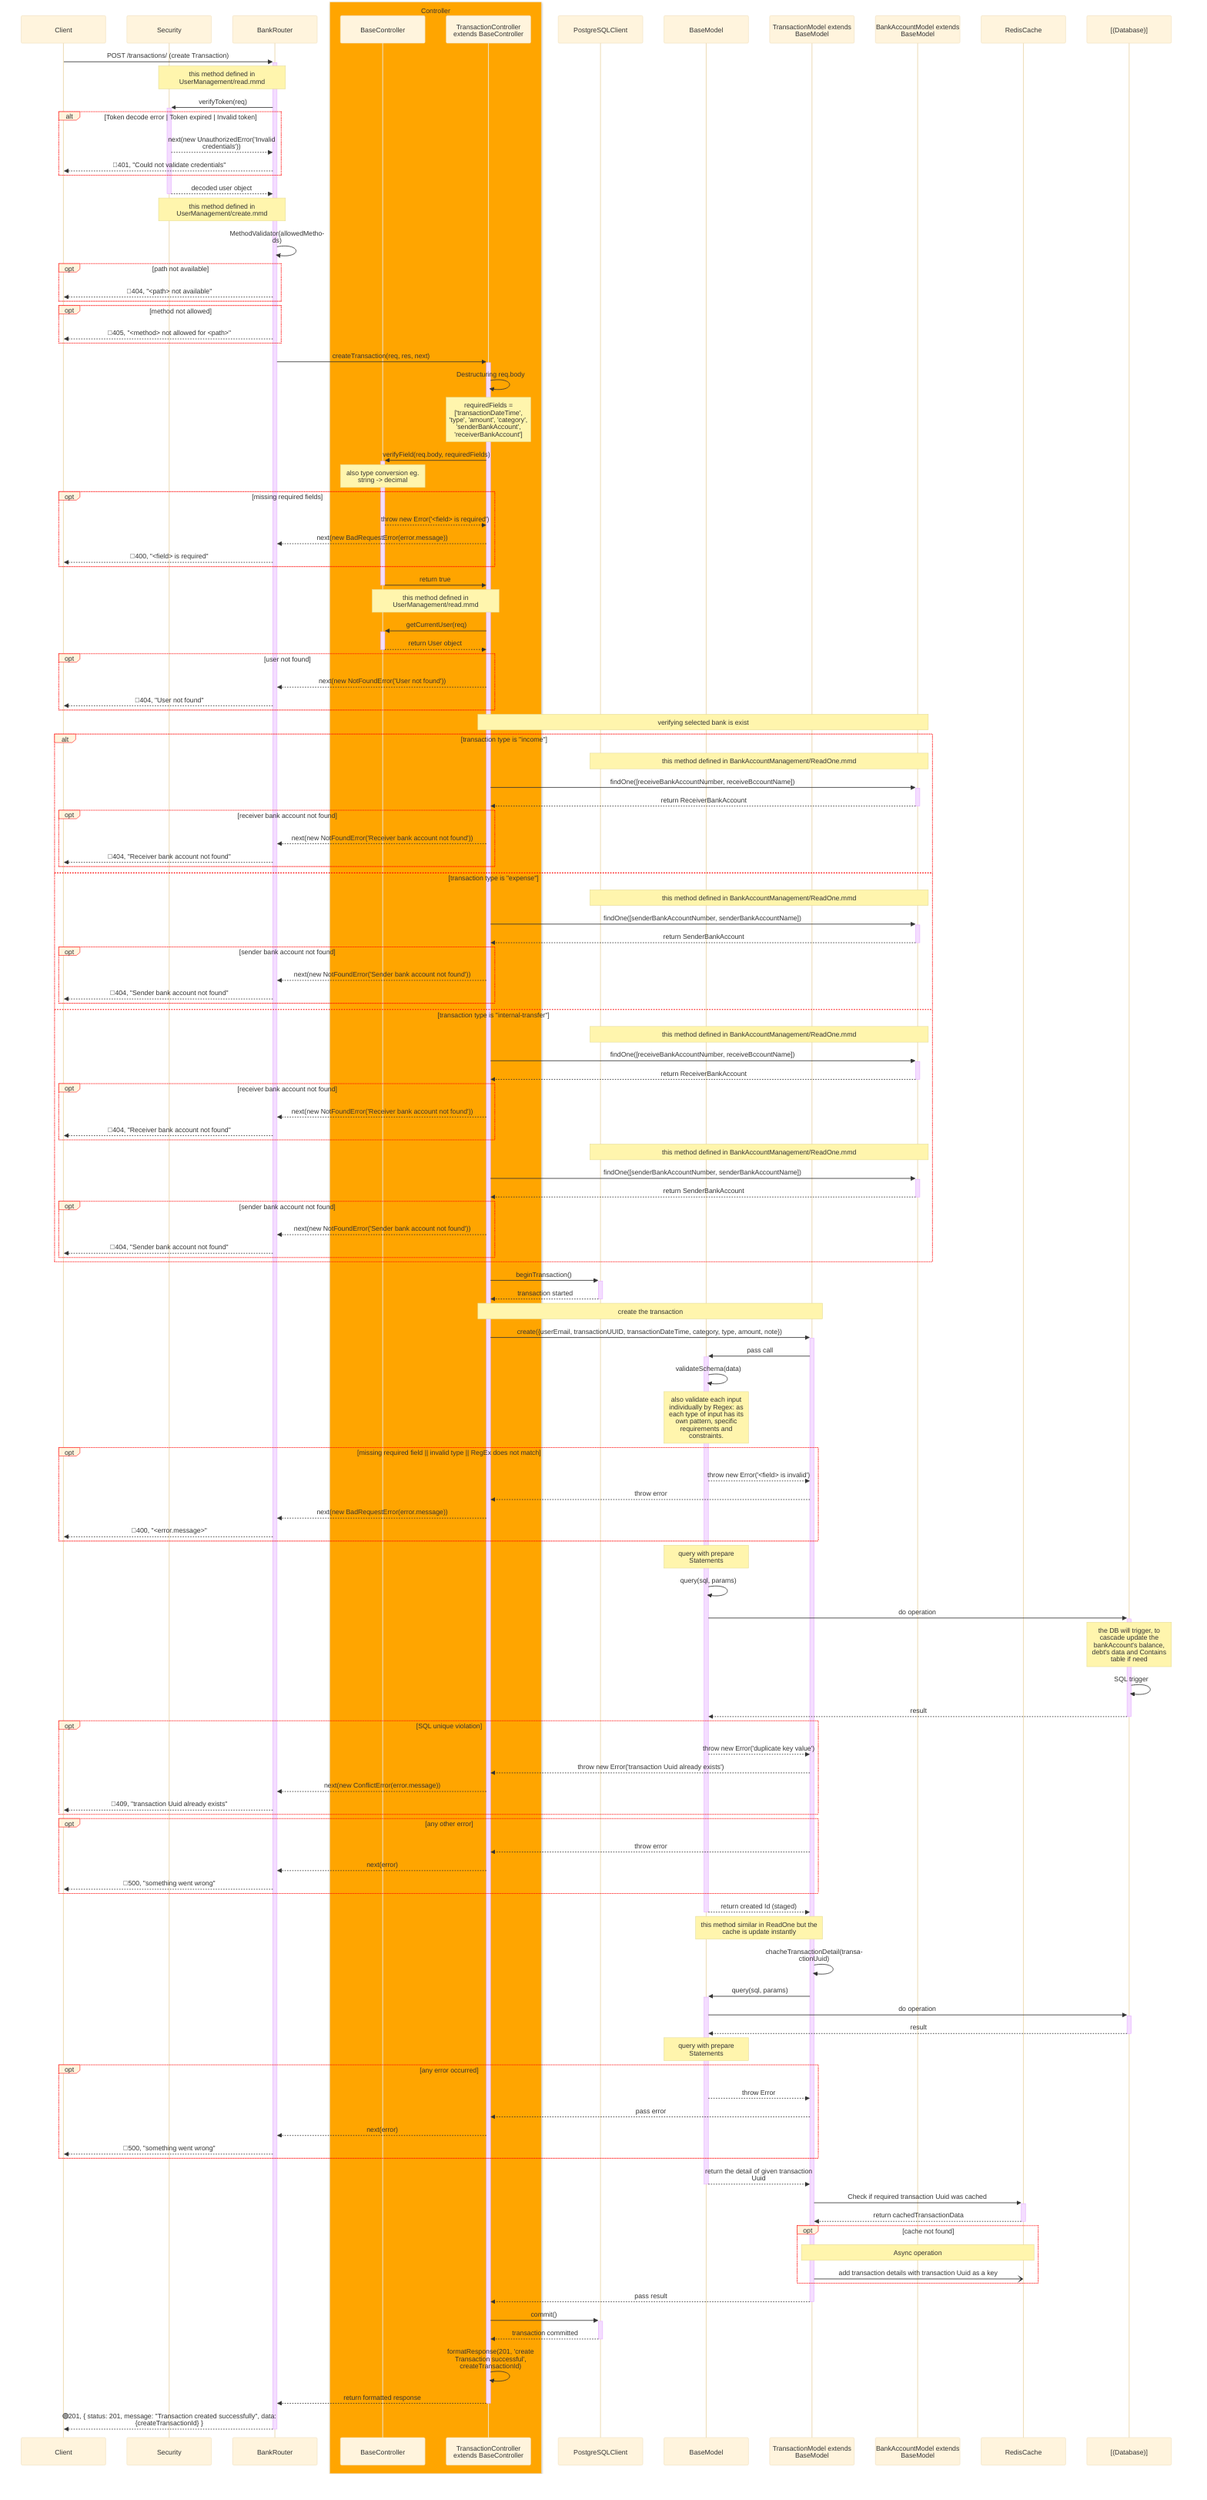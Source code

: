 %%{
    init: {
        "theme":"base",
        "themeVariables": {
            'labelBoxBorderColor': '#ff0000'
        },
        "sequence": { 
            "wrap": true, 
            "width": 200 
        } 
    }
}%%
sequenceDiagram
    participant Client
    participant Sec as Security
    participant Router as BankRouter
    box orange Controller
        participant BaseCont as BaseController
        participant Cont as TransactionController extends BaseController
    end
    participant PGClient as PostgreSQLClient
    participant BaseModel as BaseModel 
    participant Model as TransactionModel extends BaseModel
    participant BankAccountModel as BankAccountModel extends BaseModel
    participant Redis as RedisCache
    participant DB as [(Database)]
    
    Client->>+Router: POST /transactions/ (create Transaction)
    Note over Sec, Router: this method defined in UserManagement/read.mmd
    Router->>+Sec: verifyToken(req)
    alt Token decode error | Token expired | Invalid token
        Sec-->>Router: next(new UnauthorizedError('Invalid credentials'))
        Router-->>Client: 🔴401, "Could not validate credentials"
    end
    Sec-->>-Router: decoded user object 

    Note over Sec, Router: this method defined in UserManagement/create.mmd
    Router->>Router: MethodValidator(allowedMethods)
    opt path not available
        Router-->>Client: 🔴404, "<path> not available"
    end
    opt method not allowed
        Router-->>Client: 🔴405, "<method> not allowed for <path>"
    end

    Router->>+Cont: createTransaction(req, res, next)
    Cont->>Cont: Destructuring req.body
    Note over Cont: requiredFields = ['transactionDateTime', 'type', 'amount', 'category', 'senderBankAccount', 'receiverBankAccount']
    Cont->>+BaseCont: verifyField(req.body, requiredFields)
    Note over BaseCont: also type conversion eg. string -> decimal
    opt missing required fields
        BaseCont-->>Cont: throw new Error('<field> is required')
        Cont-->>Router: next(new BadRequestError(error.message))
        Router-->>Client: 🔴400, "<field> is required"
    end
    BaseCont->>-Cont: return true

    Note over Cont, BaseCont: this method defined in UserManagement/read.mmd
    Cont->>+BaseCont: getCurrentUser(req)
    BaseCont-->>-Cont: return User object
    opt user not found
        Cont-->>Router: next(new NotFoundError('User not found'))
        Router-->>Client: 🔴404, "User not found"
    end

    Note over Cont, BankAccountModel: verifying selected bank is exist
    alt transaction type is "income"
        Note over PGClient, BankAccountModel: this method defined in BankAccountManagement/ReadOne.mmd
        Cont->>+BankAccountModel: findOne([receiveBankAccountNumber, receiveBccountName])
        BankAccountModel-->>-Cont: return ReceiverBankAccount
        opt receiver bank account not found
            Cont-->>Router: next(new NotFoundError('Receiver bank account not found'))
            Router-->>Client: 🔴404, "Receiver bank account not found"
        end
    else transaction type is "expense"
        Note over PGClient, BankAccountModel: this method defined in BankAccountManagement/ReadOne.mmd
        Cont->>+BankAccountModel: findOne([senderBankAccountNumber, senderBankAccountName])
        BankAccountModel-->>-Cont: return SenderBankAccount
        opt sender bank account not found
            Cont-->>Router: next(new NotFoundError('Sender bank account not found'))
            Router-->>Client: 🔴404, "Sender bank account not found"
        end
    else transaction type is "internal-transfer"
        Note over PGClient, BankAccountModel: this method defined in BankAccountManagement/ReadOne.mmd
        Cont->>+BankAccountModel: findOne([receiveBankAccountNumber, receiveBccountName])
        BankAccountModel-->>-Cont: return ReceiverBankAccount
        opt receiver bank account not found
            Cont-->>Router: next(new NotFoundError('Receiver bank account not found'))
            Router-->>Client: 🔴404, "Receiver bank account not found"
        end
        Note over PGClient, BankAccountModel: this method defined in BankAccountManagement/ReadOne.mmd
        Cont->>+BankAccountModel: findOne([senderBankAccountNumber, senderBankAccountName])
        BankAccountModel-->>-Cont: return SenderBankAccount
        opt sender bank account not found
            Cont-->>Router: next(new NotFoundError('Sender bank account not found'))
            Router-->>Client: 🔴404, "Sender bank account not found"
        end
    end

    Cont->>+PGClient: beginTransaction()
    PGClient-->>-Cont: transaction started

    Note over Cont, Model: create the transaction
    Cont->>+Model: create({userEmail, transactionUUID, transactionDateTime, category, type, amount, note})
    Model->>+BaseModel: pass call
    BaseModel->>BaseModel: validateSchema(data) 
    Note over BaseModel: also validate each input individually by Regex: as each type of input has its own pattern, specific requirements and constraints.
    opt missing required field || invalid type || RegEx does not match
        BaseModel-->>Model: throw new Error('<field> is invalid')
        Model-->>Cont: throw error
        Cont-->>Router: next(new BadRequestError(error.message))
        Router-->>Client: 🔴400, "<error.message>"
    end

    Note over BaseModel: query with prepare Statements
    BaseModel->>BaseModel: query(sql, params)
    BaseModel->>+DB: do operation
    Note over DB: the DB will trigger, to cascade update the bankAccount's balance, debt's data and Contains table if need
    DB->>DB: SQL trigger
    DB-->>-BaseModel: result
    opt SQL unique violation
        BaseModel-->>Model: throw new Error('duplicate key value')
        Model-->>Cont: throw new Error('transaction Uuid already exists')
        Cont-->>Router: next(new ConflictError(error.message))
        Router-->>Client: 🔴409, "transaction Uuid already exists"
    end
    opt any other error
       Model-->>Cont: throw error
       Cont-->>Router: next(error)
       Router-->>Client: 🔴500, "something went wrong"
    end
    BaseModel-->>-Model: return created Id (staged)

    Note over Model, BaseModel: this method similar in ReadOne but the cache is update instantly
    Model->>Model: chacheTransactionDetail(transactionUuid)
    Model->>+BaseModel: query(sql, params)
    BaseModel->>+DB: do operation
    DB-->>-BaseModel: result
    Note over BaseModel: query with prepare Statements
    opt any error occurred
        BaseModel-->>Model: throw Error
        Model-->>Cont: pass error
        Cont-->>Router: next(error)
        Router-->>Client: 🔴500, "something went wrong"
    end
    BaseModel-->>-Model: return the detail of given transaction Uuid 
    Model->>+Redis: Check if required transaction Uuid was cached
    Redis-->>-Model: return cachedTransactionData
    opt cache not found
        Note over Model, Redis: Async operation
        Model-)Redis: add transaction details with transaction Uuid as a key
    end
    Model-->>-Cont: pass result

    %% Note over Cont, BankAccountModel: cascading update balance
    %% Note over Cont, ContainsModel: add relation ship for 2 tables

    Cont->>+PGClient: commit()
    PGClient-->>-Cont: transaction committed

    Cont->>Cont: formatResponse(201, 'create Transaction successful', createTransactionId)
    Cont-->>-Router: return formatted response
    Router-->>-Client: 🟢201, { status: 201, message: "Transaction created successfully", data: {createTransactionId} }

    %% Note over Cont, BankAccountModel: cascading update balance
    %% alt transaction type is "income"
    %%     Cont->>+BankAccountModel: updateBalance(userEmail, receiverBankAccount, +amount)
    %%     BankAccountModel->>+BaseModel: query(sql, params)
    %%     Note over BaseModel: query with prepare Statements
    %%     opt update failure
    %%         BaseModel-->>BankAccountModel: throw error
    %%         BankAccountModel-->>Cont: throw error
    %%         Cont->>+PGClient: rollback()
    %%         PGClient-->>-Cont: transaction rolled back
    %%         Cont-->>Router: next(new Error('Failed to update receiver balance'))
    %%         Router-->>Client: 🔴500, "Failed to update receiver balance"
    %%     end
    %%     BaseModel-->>-BankAccountModel: return updated BankAccount object (staged)
    %%     BankAccountModel-->>-Cont: pass result
    %% else transaction type is "expense"
    %%     Cont->>+BankAccountModel: updateBalance(userEmail, senderBankAccount, -amount)
    %%     BankAccountModel->>+BaseModel: query(sql, params)
    %%     Note over BaseModel: query with prepare Statements
    %%     opt update failure
    %%         BaseModel-->>BankAccountModel: throw error
    %%         BankAccountModel-->>Cont: throw error
    %%         Cont->>+PGClient: rollback()
    %%         PGClient-->>-Cont: transaction rolled back
    %%         Cont-->>Router: next(new Error('Failed to update sender balance'))
    %%         Router-->>Client: 🔴500, "Failed to update sender balance"
    %%     end
    %%     BaseModel-->>-BankAccountModel: return updated BankAccount object (staged)
    %%     BankAccountModel-->>-Cont: pass result
    %%     opt debt payment
    %%         Cont->>+DebtModel: updateLoanBalance(userEmail, debtKey, -amount)
    %%         DebtModel->>+BaseModel: query(sql, params)
    %%         Note over BaseModel: query with prepare Statements
    %%         opt update failure
    %%             BaseModel-->>DebtModel: throw error
    %%             DebtModel-->>Cont: throw error
    %%             Cont->>+PGClient: rollback()
    %%             PGClient-->>-Cont: transaction rolled back
    %%             Cont-->>Router: next(new Error('Failed to update debt'))
    %%             Router-->>Client: 🔴500, "Failed to update debt"
    %%         end
    %%         BaseModel-->>-DebtModel: return updated Loan object (staged)
    %%         DebtModel-->>-Cont: pass result
    %%     end
    %% end

    %% Note over Cont, ContainsModel: add relation ship for 2 tables
    %% alt transaction type is "income"
    %%     Cont->>+ContainsModel: addContains(receiverBankAccount, transactionUUID, 'receiver')
    %%     ContainsModel->>+BaseModel: query(sql, params)
    %%     Note over BaseModel: query with prepare Statements
    %%     opt added failure
    %%         BaseModel-->>ContainsModel: throw error
    %%         ContainsModel-->>Cont: throw error
    %%         Cont->>+PGClient: rollback()
    %%         PGClient-->>-Cont: transaction rolled back
    %%         Cont-->>Router: next(new Error('Failed to store contains'))
    %%         Router-->>Client: 🔴500, "Failed to store contains"
    %%     end
    %%     BaseModel-->>-ContainsModel: return addedContains object (staged)
    %%     ContainsModel-->>-Cont: pass result
    %% else transaction type is "expense"
    %%     Cont->>+ContainsModel: addContains(senderBankAccount, transactionUUID, 'sender')
    %%     ContainsModel->>+BaseModel: query(sql, params)
    %%     Note over BaseModel: query with prepare Statements
    %%     opt added failure
    %%         BaseModel-->>ContainsModel: throw error
    %%         ContainsModel-->>Cont: throw error
    %%         Cont->>+PGClient: rollback()
    %%         PGClient-->>-Cont: transaction rolled back
    %%         Cont-->>Router: next(new Error('Failed to store contains'))
    %%         Router-->>Client: 🔴500, "Failed to store contains"
    %%     end
    %%     BaseModel-->>-ContainsModel: return addedContains object (staged)
    %%     ContainsModel-->>-Cont: pass result
    %% else transaction type is "internal_transfer"
    %%     Cont->>+ContainsModel: addContains(receiverBankAccount, transactionUUID, 'receiver')
    %%     ContainsModel->>+BaseModel: query(sql, params)
    %%     Note over BaseModel: query with prepare Statements
    %%     opt added failure
    %%         BaseModel-->>ContainsModel: throw error
    %%         ContainsModel-->>Cont: throw error
    %%         Cont->>+PGClient: rollback()
    %%         PGClient-->>-Cont: transaction rolled back
    %%         Cont-->>Router: next(new Error('Failed to store contains'))
    %%         Router-->>Client: 🔴500, "Failed to store contains"
    %%     end
    %%     BaseModel-->>-ContainsModel: return addedContains object (staged)
    %%     ContainsModel-->>-Cont: pass result
    %%     Cont->>+ContainsModel: addContains(senderBankAccount, transactionUUID, 'sender')
    %%     ContainsModel->>+BaseModel: query(sql, params)
    %%     Note over BaseModel: query with prepare Statements
    %%     opt added failure
    %%         BaseModel-->>ContainsModel: throw error
    %%         ContainsModel-->>Cont: throw error
    %%         Cont->>+PGClient: rollback()
    %%         PGClient-->>-Cont: transaction rolled back
    %%         Cont-->>Router: next(new Error('Failed to store contains'))
    %%         Router-->>Client: 🔴500, "Failed to store contains"
    %%     end
    %%     BaseModel-->>-ContainsModel: return addedContains object (staged)
    %%     ContainsModel-->>-Cont: pass result
    %% end